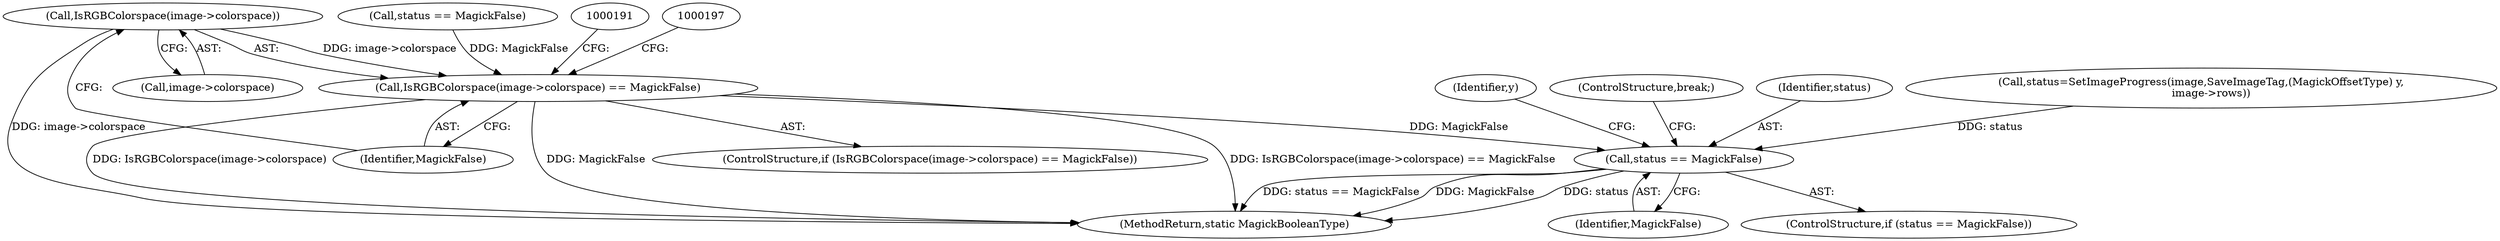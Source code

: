 digraph "0_ImageMagick_14e606db148d6ebcaae20f1e1d6d71903ca4a556@pointer" {
"1000185" [label="(Call,IsRGBColorspace(image->colorspace))"];
"1000184" [label="(Call,IsRGBColorspace(image->colorspace) == MagickFalse)"];
"1000875" [label="(Call,status == MagickFalse)"];
"1000891" [label="(MethodReturn,static MagickBooleanType)"];
"1000877" [label="(Identifier,MagickFalse)"];
"1000184" [label="(Call,IsRGBColorspace(image->colorspace) == MagickFalse)"];
"1000876" [label="(Identifier,status)"];
"1000863" [label="(Call,status=SetImageProgress(image,SaveImageTag,(MagickOffsetType) y,\n      image->rows))"];
"1000874" [label="(ControlStructure,if (status == MagickFalse))"];
"1000478" [label="(Identifier,y)"];
"1000183" [label="(ControlStructure,if (IsRGBColorspace(image->colorspace) == MagickFalse))"];
"1000178" [label="(Call,status == MagickFalse)"];
"1000185" [label="(Call,IsRGBColorspace(image->colorspace))"];
"1000878" [label="(ControlStructure,break;)"];
"1000186" [label="(Call,image->colorspace)"];
"1000875" [label="(Call,status == MagickFalse)"];
"1000189" [label="(Identifier,MagickFalse)"];
"1000185" -> "1000184"  [label="AST: "];
"1000185" -> "1000186"  [label="CFG: "];
"1000186" -> "1000185"  [label="AST: "];
"1000189" -> "1000185"  [label="CFG: "];
"1000185" -> "1000891"  [label="DDG: image->colorspace"];
"1000185" -> "1000184"  [label="DDG: image->colorspace"];
"1000184" -> "1000183"  [label="AST: "];
"1000184" -> "1000189"  [label="CFG: "];
"1000189" -> "1000184"  [label="AST: "];
"1000191" -> "1000184"  [label="CFG: "];
"1000197" -> "1000184"  [label="CFG: "];
"1000184" -> "1000891"  [label="DDG: IsRGBColorspace(image->colorspace)"];
"1000184" -> "1000891"  [label="DDG: MagickFalse"];
"1000184" -> "1000891"  [label="DDG: IsRGBColorspace(image->colorspace) == MagickFalse"];
"1000178" -> "1000184"  [label="DDG: MagickFalse"];
"1000184" -> "1000875"  [label="DDG: MagickFalse"];
"1000875" -> "1000874"  [label="AST: "];
"1000875" -> "1000877"  [label="CFG: "];
"1000876" -> "1000875"  [label="AST: "];
"1000877" -> "1000875"  [label="AST: "];
"1000878" -> "1000875"  [label="CFG: "];
"1000478" -> "1000875"  [label="CFG: "];
"1000875" -> "1000891"  [label="DDG: status"];
"1000875" -> "1000891"  [label="DDG: status == MagickFalse"];
"1000875" -> "1000891"  [label="DDG: MagickFalse"];
"1000863" -> "1000875"  [label="DDG: status"];
}
